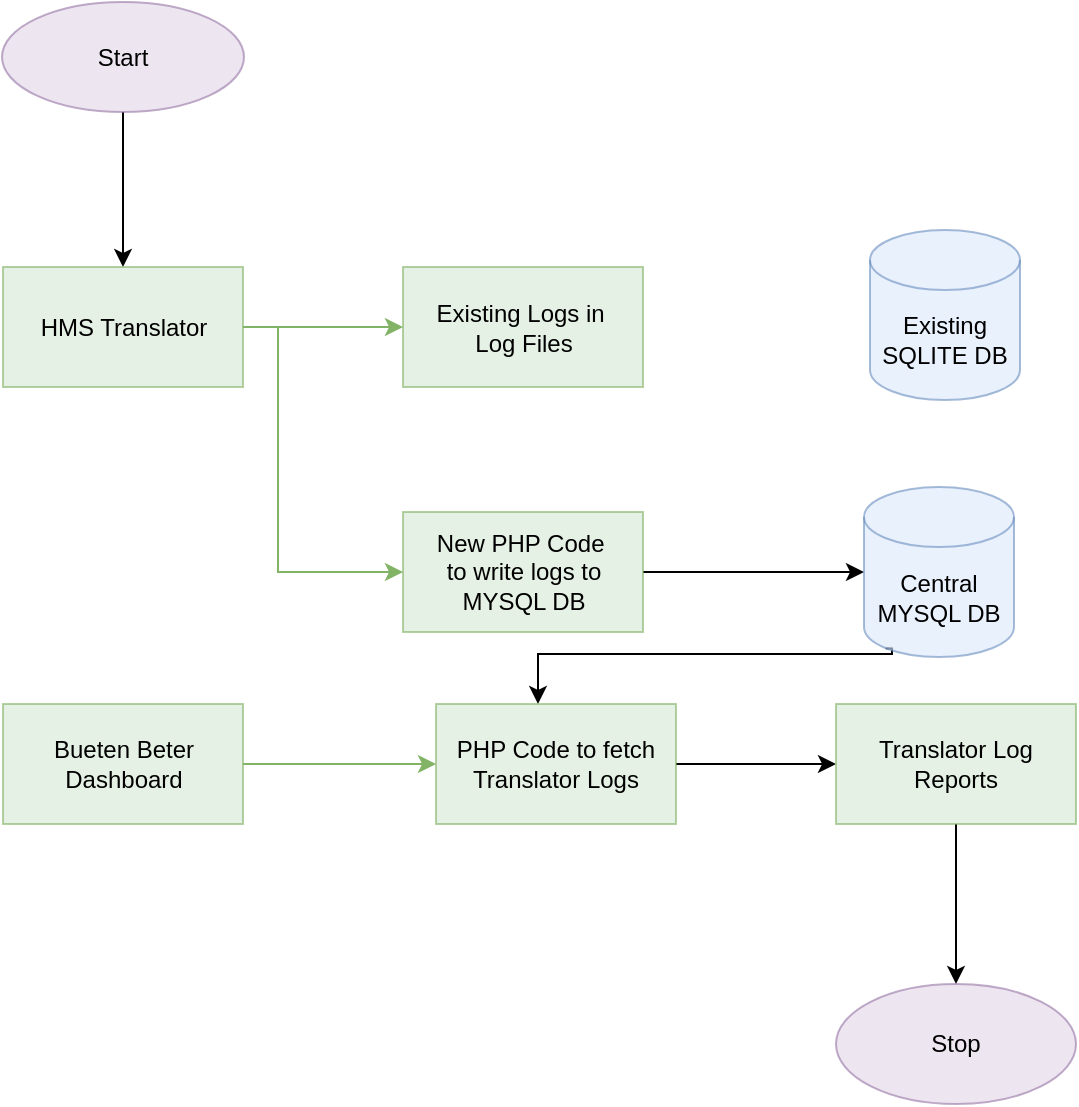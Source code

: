 <mxfile version="15.5.2" type="github">
  <diagram id="C5RBs43oDa-KdzZeNtuy" name="Page-1">
    <mxGraphModel dx="946" dy="563" grid="0" gridSize="10" guides="1" tooltips="1" connect="1" arrows="1" fold="1" page="1" pageScale="1" pageWidth="827" pageHeight="1169" background="#ffffff" math="0" shadow="0">
      <root>
        <mxCell id="WIyWlLk6GJQsqaUBKTNV-0" />
        <mxCell id="WIyWlLk6GJQsqaUBKTNV-1" parent="WIyWlLk6GJQsqaUBKTNV-0" />
        <mxCell id="gF9UFCU9FnWq7VXaU00X-4" value="" style="edgeStyle=orthogonalEdgeStyle;rounded=0;orthogonalLoop=1;jettySize=auto;html=1;" parent="WIyWlLk6GJQsqaUBKTNV-1" source="gF9UFCU9FnWq7VXaU00X-0" target="gF9UFCU9FnWq7VXaU00X-3" edge="1">
          <mxGeometry relative="1" as="geometry" />
        </mxCell>
        <mxCell id="gF9UFCU9FnWq7VXaU00X-0" value="Start" style="ellipse;whiteSpace=wrap;html=1;opacity=60;fillColor=#e1d5e7;strokeColor=#9673a6;" parent="WIyWlLk6GJQsqaUBKTNV-1" vertex="1">
          <mxGeometry x="98" y="63" width="121" height="55" as="geometry" />
        </mxCell>
        <mxCell id="gF9UFCU9FnWq7VXaU00X-6" value="" style="edgeStyle=orthogonalEdgeStyle;rounded=0;orthogonalLoop=1;jettySize=auto;html=1;fillColor=#d5e8d4;strokeColor=#82b366;" parent="WIyWlLk6GJQsqaUBKTNV-1" source="gF9UFCU9FnWq7VXaU00X-3" target="gF9UFCU9FnWq7VXaU00X-5" edge="1">
          <mxGeometry relative="1" as="geometry" />
        </mxCell>
        <mxCell id="gF9UFCU9FnWq7VXaU00X-14" value="" style="edgeStyle=orthogonalEdgeStyle;rounded=0;orthogonalLoop=1;jettySize=auto;html=1;fillColor=#d5e8d4;strokeColor=#82b366;" parent="WIyWlLk6GJQsqaUBKTNV-1" source="gF9UFCU9FnWq7VXaU00X-3" target="gF9UFCU9FnWq7VXaU00X-13" edge="1">
          <mxGeometry relative="1" as="geometry">
            <Array as="points">
              <mxPoint x="236" y="226" />
              <mxPoint x="236" y="348" />
            </Array>
          </mxGeometry>
        </mxCell>
        <mxCell id="gF9UFCU9FnWq7VXaU00X-3" value="HMS Translator" style="whiteSpace=wrap;html=1;opacity=60;fillColor=#d5e8d4;strokeColor=#82b366;" parent="WIyWlLk6GJQsqaUBKTNV-1" vertex="1">
          <mxGeometry x="98.5" y="195.5" width="120" height="60" as="geometry" />
        </mxCell>
        <mxCell id="gF9UFCU9FnWq7VXaU00X-5" value="Existing Logs in&amp;nbsp;&lt;br&gt;Log Files" style="whiteSpace=wrap;html=1;opacity=60;fillColor=#d5e8d4;strokeColor=#82b366;" parent="WIyWlLk6GJQsqaUBKTNV-1" vertex="1">
          <mxGeometry x="298.5" y="195.5" width="120" height="60" as="geometry" />
        </mxCell>
        <mxCell id="gF9UFCU9FnWq7VXaU00X-16" value="" style="edgeStyle=orthogonalEdgeStyle;rounded=0;orthogonalLoop=1;jettySize=auto;html=1;entryX=0;entryY=0.5;entryDx=0;entryDy=0;entryPerimeter=0;" parent="WIyWlLk6GJQsqaUBKTNV-1" source="gF9UFCU9FnWq7VXaU00X-13" target="gF9UFCU9FnWq7VXaU00X-17" edge="1">
          <mxGeometry relative="1" as="geometry">
            <mxPoint x="498.5" y="348" as="targetPoint" />
          </mxGeometry>
        </mxCell>
        <mxCell id="gF9UFCU9FnWq7VXaU00X-13" value="New PHP Code&amp;nbsp;&lt;br&gt;to write logs to MYSQL DB" style="whiteSpace=wrap;html=1;opacity=60;fillColor=#d5e8d4;strokeColor=#82b366;" parent="WIyWlLk6GJQsqaUBKTNV-1" vertex="1">
          <mxGeometry x="298.5" y="318" width="120" height="60" as="geometry" />
        </mxCell>
        <mxCell id="gF9UFCU9FnWq7VXaU00X-23" value="" style="edgeStyle=orthogonalEdgeStyle;rounded=0;orthogonalLoop=1;jettySize=auto;html=1;entryX=0.425;entryY=0;entryDx=0;entryDy=0;entryPerimeter=0;exitX=0.145;exitY=1;exitDx=0;exitDy=-4.35;exitPerimeter=0;" parent="WIyWlLk6GJQsqaUBKTNV-1" source="gF9UFCU9FnWq7VXaU00X-17" target="gF9UFCU9FnWq7VXaU00X-20" edge="1">
          <mxGeometry relative="1" as="geometry">
            <Array as="points">
              <mxPoint x="543" y="389" />
              <mxPoint x="366" y="389" />
            </Array>
          </mxGeometry>
        </mxCell>
        <mxCell id="gF9UFCU9FnWq7VXaU00X-17" value="Central&lt;br&gt;MYSQL DB" style="shape=cylinder3;whiteSpace=wrap;html=1;boundedLbl=1;backgroundOutline=1;size=15;opacity=60;fillColor=#dae8fc;strokeColor=#6c8ebf;" parent="WIyWlLk6GJQsqaUBKTNV-1" vertex="1">
          <mxGeometry x="529" y="305.5" width="75" height="85" as="geometry" />
        </mxCell>
        <mxCell id="gF9UFCU9FnWq7VXaU00X-21" value="" style="edgeStyle=orthogonalEdgeStyle;rounded=0;orthogonalLoop=1;jettySize=auto;html=1;fillColor=#d5e8d4;strokeColor=#82b366;" parent="WIyWlLk6GJQsqaUBKTNV-1" source="gF9UFCU9FnWq7VXaU00X-19" target="gF9UFCU9FnWq7VXaU00X-20" edge="1">
          <mxGeometry relative="1" as="geometry" />
        </mxCell>
        <mxCell id="gF9UFCU9FnWq7VXaU00X-19" value="Bueten Beter Dashboard" style="whiteSpace=wrap;html=1;opacity=60;fillColor=#d5e8d4;strokeColor=#82b366;" parent="WIyWlLk6GJQsqaUBKTNV-1" vertex="1">
          <mxGeometry x="98.5" y="414" width="120" height="60" as="geometry" />
        </mxCell>
        <mxCell id="gF9UFCU9FnWq7VXaU00X-25" value="" style="edgeStyle=orthogonalEdgeStyle;rounded=0;orthogonalLoop=1;jettySize=auto;html=1;" parent="WIyWlLk6GJQsqaUBKTNV-1" source="gF9UFCU9FnWq7VXaU00X-20" target="gF9UFCU9FnWq7VXaU00X-24" edge="1">
          <mxGeometry relative="1" as="geometry" />
        </mxCell>
        <mxCell id="gF9UFCU9FnWq7VXaU00X-20" value="PHP Code to fetch Translator Logs" style="whiteSpace=wrap;html=1;opacity=60;fillColor=#d5e8d4;strokeColor=#82b366;" parent="WIyWlLk6GJQsqaUBKTNV-1" vertex="1">
          <mxGeometry x="315" y="414" width="120" height="60" as="geometry" />
        </mxCell>
        <mxCell id="gF9UFCU9FnWq7VXaU00X-27" value="" style="edgeStyle=orthogonalEdgeStyle;rounded=0;orthogonalLoop=1;jettySize=auto;html=1;" parent="WIyWlLk6GJQsqaUBKTNV-1" source="gF9UFCU9FnWq7VXaU00X-24" target="gF9UFCU9FnWq7VXaU00X-26" edge="1">
          <mxGeometry relative="1" as="geometry" />
        </mxCell>
        <mxCell id="gF9UFCU9FnWq7VXaU00X-24" value="Translator Log Reports" style="whiteSpace=wrap;html=1;opacity=60;fillColor=#d5e8d4;strokeColor=#82b366;" parent="WIyWlLk6GJQsqaUBKTNV-1" vertex="1">
          <mxGeometry x="515" y="414" width="120" height="60" as="geometry" />
        </mxCell>
        <mxCell id="gF9UFCU9FnWq7VXaU00X-26" value="Stop" style="ellipse;whiteSpace=wrap;html=1;opacity=60;fillColor=#e1d5e7;strokeColor=#9673a6;" parent="WIyWlLk6GJQsqaUBKTNV-1" vertex="1">
          <mxGeometry x="515" y="554" width="120" height="60" as="geometry" />
        </mxCell>
        <mxCell id="2Uq0teEaXi0mxnSpiHH0-0" value="Existing&lt;br&gt;SQLITE DB" style="shape=cylinder3;whiteSpace=wrap;html=1;boundedLbl=1;backgroundOutline=1;size=15;opacity=60;fillColor=#dae8fc;strokeColor=#6c8ebf;" vertex="1" parent="WIyWlLk6GJQsqaUBKTNV-1">
          <mxGeometry x="532" y="177" width="75" height="85" as="geometry" />
        </mxCell>
      </root>
    </mxGraphModel>
  </diagram>
</mxfile>
